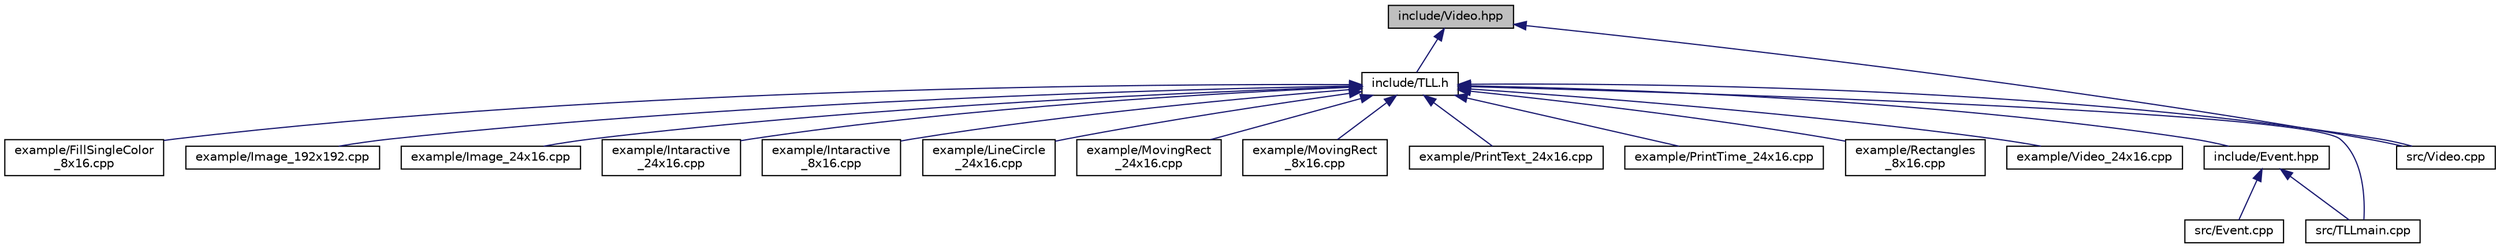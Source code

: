 digraph "include/Video.hpp"
{
 // LATEX_PDF_SIZE
  edge [fontname="Helvetica",fontsize="10",labelfontname="Helvetica",labelfontsize="10"];
  node [fontname="Helvetica",fontsize="10",shape=record];
  Node1 [label="include/Video.hpp",height=0.2,width=0.4,color="black", fillcolor="grey75", style="filled", fontcolor="black",tooltip="Video class."];
  Node1 -> Node2 [dir="back",color="midnightblue",fontsize="10",style="solid",fontname="Helvetica"];
  Node2 [label="include/TLL.h",height=0.2,width=0.4,color="black", fillcolor="white", style="filled",URL="$TLL_8h.html",tooltip="API公開用ヘッダファイル"];
  Node2 -> Node3 [dir="back",color="midnightblue",fontsize="10",style="solid",fontname="Helvetica"];
  Node3 [label="example/FillSingleColor\l_8x16.cpp",height=0.2,width=0.4,color="black", fillcolor="white", style="filled",URL="$FillSingleColor__8x16_8cpp.html",tooltip="Fill panel with single color."];
  Node2 -> Node4 [dir="back",color="midnightblue",fontsize="10",style="solid",fontname="Helvetica"];
  Node4 [label="example/Image_192x192.cpp",height=0.2,width=0.4,color="black", fillcolor="white", style="filled",URL="$Image__192x192_8cpp.html",tooltip="Drawing image from file."];
  Node2 -> Node5 [dir="back",color="midnightblue",fontsize="10",style="solid",fontname="Helvetica"];
  Node5 [label="example/Image_24x16.cpp",height=0.2,width=0.4,color="black", fillcolor="white", style="filled",URL="$Image__24x16_8cpp.html",tooltip="Drawing image from file."];
  Node2 -> Node6 [dir="back",color="midnightblue",fontsize="10",style="solid",fontname="Helvetica"];
  Node6 [label="example/Intaractive\l_24x16.cpp",height=0.2,width=0.4,color="black", fillcolor="white", style="filled",URL="$Intaractive__24x16_8cpp.html",tooltip="Draw rectangle when mouse clocked."];
  Node2 -> Node7 [dir="back",color="midnightblue",fontsize="10",style="solid",fontname="Helvetica"];
  Node7 [label="example/Intaractive\l_8x16.cpp",height=0.2,width=0.4,color="black", fillcolor="white", style="filled",URL="$Intaractive__8x16_8cpp.html",tooltip="Draw rectangle when mouse clicked."];
  Node2 -> Node8 [dir="back",color="midnightblue",fontsize="10",style="solid",fontname="Helvetica"];
  Node8 [label="example/LineCircle\l_24x16.cpp",height=0.2,width=0.4,color="black", fillcolor="white", style="filled",URL="$LineCircle__24x16_8cpp.html",tooltip="Drawing line and circle."];
  Node2 -> Node9 [dir="back",color="midnightblue",fontsize="10",style="solid",fontname="Helvetica"];
  Node9 [label="example/MovingRect\l_24x16.cpp",height=0.2,width=0.4,color="black", fillcolor="white", style="filled",URL="$MovingRect__24x16_8cpp.html",tooltip="Drawing moving rectangle."];
  Node2 -> Node10 [dir="back",color="midnightblue",fontsize="10",style="solid",fontname="Helvetica"];
  Node10 [label="example/MovingRect\l_8x16.cpp",height=0.2,width=0.4,color="black", fillcolor="white", style="filled",URL="$MovingRect__8x16_8cpp.html",tooltip="Drawing moving rectangle."];
  Node2 -> Node11 [dir="back",color="midnightblue",fontsize="10",style="solid",fontname="Helvetica"];
  Node11 [label="example/PrintText_24x16.cpp",height=0.2,width=0.4,color="black", fillcolor="white", style="filled",URL="$PrintText__24x16_8cpp.html",tooltip="Print text example."];
  Node2 -> Node12 [dir="back",color="midnightblue",fontsize="10",style="solid",fontname="Helvetica"];
  Node12 [label="example/PrintTime_24x16.cpp",height=0.2,width=0.4,color="black", fillcolor="white", style="filled",URL="$PrintTime__24x16_8cpp.html",tooltip="Print current time example."];
  Node2 -> Node13 [dir="back",color="midnightblue",fontsize="10",style="solid",fontname="Helvetica"];
  Node13 [label="example/Rectangles\l_8x16.cpp",height=0.2,width=0.4,color="black", fillcolor="white", style="filled",URL="$Rectangles__8x16_8cpp.html",tooltip="Drawing colorful rectangles."];
  Node2 -> Node14 [dir="back",color="midnightblue",fontsize="10",style="solid",fontname="Helvetica"];
  Node14 [label="example/Video_24x16.cpp",height=0.2,width=0.4,color="black", fillcolor="white", style="filled",URL="$Video__24x16_8cpp.html",tooltip="Playing video from file."];
  Node2 -> Node15 [dir="back",color="midnightblue",fontsize="10",style="solid",fontname="Helvetica"];
  Node15 [label="include/Event.hpp",height=0.2,width=0.4,color="black", fillcolor="white", style="filled",URL="$Event_8hpp.html",tooltip="Event handling."];
  Node15 -> Node16 [dir="back",color="midnightblue",fontsize="10",style="solid",fontname="Helvetica"];
  Node16 [label="src/Event.cpp",height=0.2,width=0.4,color="black", fillcolor="white", style="filled",URL="$Event_8cpp.html",tooltip="Event handling."];
  Node15 -> Node17 [dir="back",color="midnightblue",fontsize="10",style="solid",fontname="Helvetica"];
  Node17 [label="src/TLLmain.cpp",height=0.2,width=0.4,color="black", fillcolor="white", style="filled",URL="$TLLmain_8cpp.html",tooltip="公開APIの実装"];
  Node2 -> Node17 [dir="back",color="midnightblue",fontsize="10",style="solid",fontname="Helvetica"];
  Node2 -> Node18 [dir="back",color="midnightblue",fontsize="10",style="solid",fontname="Helvetica"];
  Node18 [label="src/Video.cpp",height=0.2,width=0.4,color="black", fillcolor="white", style="filled",URL="$Video_8cpp.html",tooltip="Video class."];
  Node1 -> Node18 [dir="back",color="midnightblue",fontsize="10",style="solid",fontname="Helvetica"];
}
